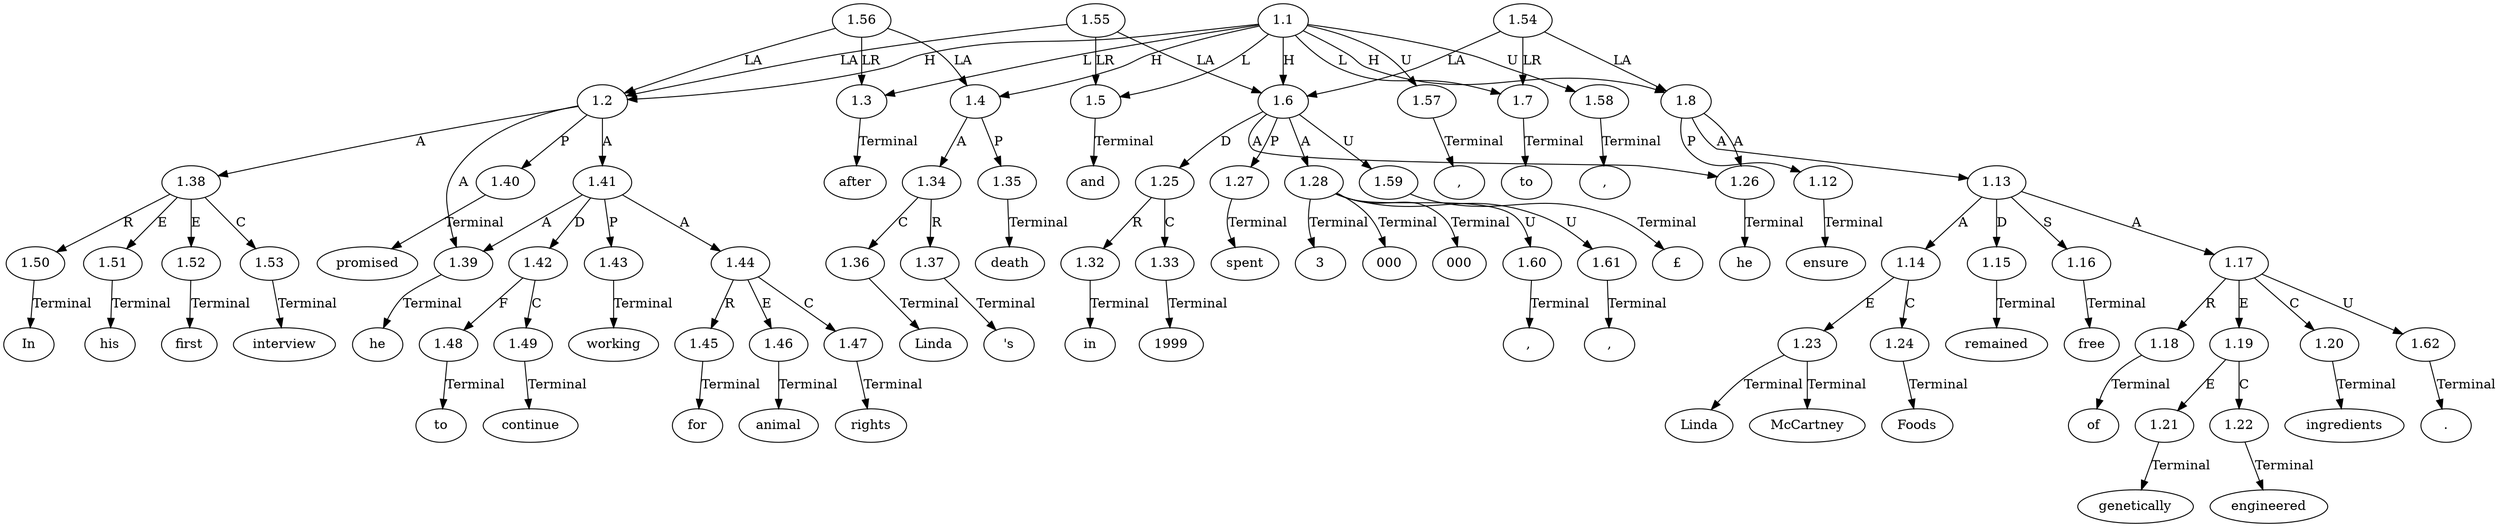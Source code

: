 // Graph
digraph {
	0.1 [label=In ordering=out]
	0.10 [label=he ordering=out]
	0.11 [label=promised ordering=out]
	0.12 [label=to ordering=out]
	0.13 [label=continue ordering=out]
	0.14 [label=working ordering=out]
	0.15 [label=for ordering=out]
	0.16 [label=animal ordering=out]
	0.17 [label=rights ordering=out]
	0.18 [label="," ordering=out]
	0.19 [label=and ordering=out]
	0.2 [label=his ordering=out]
	0.20 [label=in ordering=out]
	0.21 [label=1999 ordering=out]
	0.22 [label=he ordering=out]
	0.23 [label=spent ordering=out]
	0.24 [label="£" ordering=out]
	0.25 [label=3 ordering=out]
	0.26 [label="," ordering=out]
	0.27 [label=000 ordering=out]
	0.28 [label="," ordering=out]
	0.29 [label=000 ordering=out]
	0.3 [label=first ordering=out]
	0.30 [label=to ordering=out]
	0.31 [label=ensure ordering=out]
	0.32 [label=Linda ordering=out]
	0.33 [label=McCartney ordering=out]
	0.34 [label=Foods ordering=out]
	0.35 [label=remained ordering=out]
	0.36 [label=free ordering=out]
	0.37 [label=of ordering=out]
	0.38 [label=genetically ordering=out]
	0.39 [label=engineered ordering=out]
	0.4 [label=interview ordering=out]
	0.40 [label=ingredients ordering=out]
	0.41 [label="." ordering=out]
	0.5 [label=after ordering=out]
	0.6 [label=Linda ordering=out]
	0.7 [label="'s" ordering=out]
	0.8 [label=death ordering=out]
	0.9 [label="," ordering=out]
	1.1 [label=1.1 ordering=out]
	1.2 [label=1.2 ordering=out]
	1.3 [label=1.3 ordering=out]
	1.4 [label=1.4 ordering=out]
	1.5 [label=1.5 ordering=out]
	1.6 [label=1.6 ordering=out]
	1.7 [label=1.7 ordering=out]
	1.8 [label=1.8 ordering=out]
	1.12 [label=1.12 ordering=out]
	1.13 [label=1.13 ordering=out]
	1.14 [label=1.14 ordering=out]
	1.15 [label=1.15 ordering=out]
	1.16 [label=1.16 ordering=out]
	1.17 [label=1.17 ordering=out]
	1.18 [label=1.18 ordering=out]
	1.19 [label=1.19 ordering=out]
	1.20 [label=1.20 ordering=out]
	1.21 [label=1.21 ordering=out]
	1.22 [label=1.22 ordering=out]
	1.23 [label=1.23 ordering=out]
	1.24 [label=1.24 ordering=out]
	1.25 [label=1.25 ordering=out]
	1.26 [label=1.26 ordering=out]
	1.27 [label=1.27 ordering=out]
	1.28 [label=1.28 ordering=out]
	1.32 [label=1.32 ordering=out]
	1.33 [label=1.33 ordering=out]
	1.34 [label=1.34 ordering=out]
	1.35 [label=1.35 ordering=out]
	1.36 [label=1.36 ordering=out]
	1.37 [label=1.37 ordering=out]
	1.38 [label=1.38 ordering=out]
	1.39 [label=1.39 ordering=out]
	1.40 [label=1.40 ordering=out]
	1.41 [label=1.41 ordering=out]
	1.42 [label=1.42 ordering=out]
	1.43 [label=1.43 ordering=out]
	1.44 [label=1.44 ordering=out]
	1.45 [label=1.45 ordering=out]
	1.46 [label=1.46 ordering=out]
	1.47 [label=1.47 ordering=out]
	1.48 [label=1.48 ordering=out]
	1.49 [label=1.49 ordering=out]
	1.50 [label=1.50 ordering=out]
	1.51 [label=1.51 ordering=out]
	1.52 [label=1.52 ordering=out]
	1.53 [label=1.53 ordering=out]
	1.54 [label=1.54 ordering=out]
	1.55 [label=1.55 ordering=out]
	1.56 [label=1.56 ordering=out]
	1.57 [label=1.57 ordering=out]
	1.58 [label=1.58 ordering=out]
	1.59 [label=1.59 ordering=out]
	1.60 [label=1.60 ordering=out]
	1.61 [label=1.61 ordering=out]
	1.62 [label=1.62 ordering=out]
	1.1 -> 1.2 [label=H ordering=out]
	1.1 -> 1.3 [label=L ordering=out]
	1.1 -> 1.4 [label=H ordering=out]
	1.1 -> 1.5 [label=L ordering=out]
	1.1 -> 1.6 [label=H ordering=out]
	1.1 -> 1.7 [label=L ordering=out]
	1.1 -> 1.8 [label=H ordering=out]
	1.1 -> 1.57 [label=U ordering=out]
	1.1 -> 1.58 [label=U ordering=out]
	1.2 -> 1.38 [label=A ordering=out]
	1.2 -> 1.39 [label=A ordering=out]
	1.2 -> 1.40 [label=P ordering=out]
	1.2 -> 1.41 [label=A ordering=out]
	1.3 -> 0.5 [label=Terminal ordering=out]
	1.4 -> 1.34 [label=A ordering=out]
	1.4 -> 1.35 [label=P ordering=out]
	1.5 -> 0.19 [label=Terminal ordering=out]
	1.6 -> 1.25 [label=D ordering=out]
	1.6 -> 1.26 [label=A ordering=out]
	1.6 -> 1.27 [label=P ordering=out]
	1.6 -> 1.28 [label=A ordering=out]
	1.6 -> 1.59 [label=U ordering=out]
	1.7 -> 0.30 [label=Terminal ordering=out]
	1.8 -> 1.12 [label=P ordering=out]
	1.8 -> 1.13 [label=A ordering=out]
	1.8 -> 1.26 [label=A ordering=out]
	1.12 -> 0.31 [label=Terminal ordering=out]
	1.13 -> 1.14 [label=A ordering=out]
	1.13 -> 1.15 [label=D ordering=out]
	1.13 -> 1.16 [label=S ordering=out]
	1.13 -> 1.17 [label=A ordering=out]
	1.14 -> 1.23 [label=E ordering=out]
	1.14 -> 1.24 [label=C ordering=out]
	1.15 -> 0.35 [label=Terminal ordering=out]
	1.16 -> 0.36 [label=Terminal ordering=out]
	1.17 -> 1.18 [label=R ordering=out]
	1.17 -> 1.19 [label=E ordering=out]
	1.17 -> 1.20 [label=C ordering=out]
	1.17 -> 1.62 [label=U ordering=out]
	1.18 -> 0.37 [label=Terminal ordering=out]
	1.19 -> 1.21 [label=E ordering=out]
	1.19 -> 1.22 [label=C ordering=out]
	1.20 -> 0.40 [label=Terminal ordering=out]
	1.21 -> 0.38 [label=Terminal ordering=out]
	1.22 -> 0.39 [label=Terminal ordering=out]
	1.23 -> 0.32 [label=Terminal ordering=out]
	1.23 -> 0.33 [label=Terminal ordering=out]
	1.24 -> 0.34 [label=Terminal ordering=out]
	1.25 -> 1.32 [label=R ordering=out]
	1.25 -> 1.33 [label=C ordering=out]
	1.26 -> 0.22 [label=Terminal ordering=out]
	1.27 -> 0.23 [label=Terminal ordering=out]
	1.28 -> 0.25 [label=Terminal ordering=out]
	1.28 -> 0.27 [label=Terminal ordering=out]
	1.28 -> 0.29 [label=Terminal ordering=out]
	1.28 -> 1.60 [label=U ordering=out]
	1.28 -> 1.61 [label=U ordering=out]
	1.32 -> 0.20 [label=Terminal ordering=out]
	1.33 -> 0.21 [label=Terminal ordering=out]
	1.34 -> 1.36 [label=C ordering=out]
	1.34 -> 1.37 [label=R ordering=out]
	1.35 -> 0.8 [label=Terminal ordering=out]
	1.36 -> 0.6 [label=Terminal ordering=out]
	1.37 -> 0.7 [label=Terminal ordering=out]
	1.38 -> 1.50 [label=R ordering=out]
	1.38 -> 1.51 [label=E ordering=out]
	1.38 -> 1.52 [label=E ordering=out]
	1.38 -> 1.53 [label=C ordering=out]
	1.39 -> 0.10 [label=Terminal ordering=out]
	1.40 -> 0.11 [label=Terminal ordering=out]
	1.41 -> 1.39 [label=A ordering=out]
	1.41 -> 1.42 [label=D ordering=out]
	1.41 -> 1.43 [label=P ordering=out]
	1.41 -> 1.44 [label=A ordering=out]
	1.42 -> 1.48 [label=F ordering=out]
	1.42 -> 1.49 [label=C ordering=out]
	1.43 -> 0.14 [label=Terminal ordering=out]
	1.44 -> 1.45 [label=R ordering=out]
	1.44 -> 1.46 [label=E ordering=out]
	1.44 -> 1.47 [label=C ordering=out]
	1.45 -> 0.15 [label=Terminal ordering=out]
	1.46 -> 0.16 [label=Terminal ordering=out]
	1.47 -> 0.17 [label=Terminal ordering=out]
	1.48 -> 0.12 [label=Terminal ordering=out]
	1.49 -> 0.13 [label=Terminal ordering=out]
	1.50 -> 0.1 [label=Terminal ordering=out]
	1.51 -> 0.2 [label=Terminal ordering=out]
	1.52 -> 0.3 [label=Terminal ordering=out]
	1.53 -> 0.4 [label=Terminal ordering=out]
	1.54 -> 1.6 [label=LA ordering=out]
	1.54 -> 1.7 [label=LR ordering=out]
	1.54 -> 1.8 [label=LA ordering=out]
	1.55 -> 1.2 [label=LA ordering=out]
	1.55 -> 1.5 [label=LR ordering=out]
	1.55 -> 1.6 [label=LA ordering=out]
	1.56 -> 1.2 [label=LA ordering=out]
	1.56 -> 1.3 [label=LR ordering=out]
	1.56 -> 1.4 [label=LA ordering=out]
	1.57 -> 0.9 [label=Terminal ordering=out]
	1.58 -> 0.18 [label=Terminal ordering=out]
	1.59 -> 0.24 [label=Terminal ordering=out]
	1.60 -> 0.26 [label=Terminal ordering=out]
	1.61 -> 0.28 [label=Terminal ordering=out]
	1.62 -> 0.41 [label=Terminal ordering=out]
}

